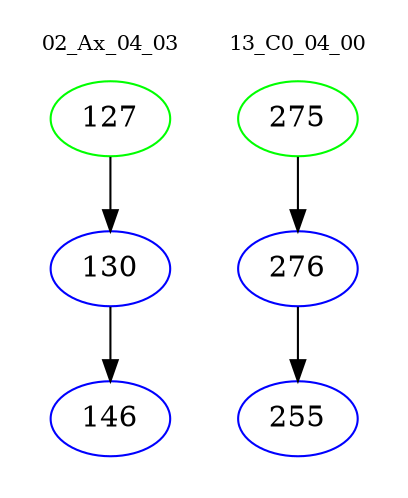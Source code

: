 digraph{
subgraph cluster_0 {
color = white
label = "02_Ax_04_03";
fontsize=10;
T0_127 [label="127", color="green"]
T0_127 -> T0_130 [color="black"]
T0_130 [label="130", color="blue"]
T0_130 -> T0_146 [color="black"]
T0_146 [label="146", color="blue"]
}
subgraph cluster_1 {
color = white
label = "13_C0_04_00";
fontsize=10;
T1_275 [label="275", color="green"]
T1_275 -> T1_276 [color="black"]
T1_276 [label="276", color="blue"]
T1_276 -> T1_255 [color="black"]
T1_255 [label="255", color="blue"]
}
}
